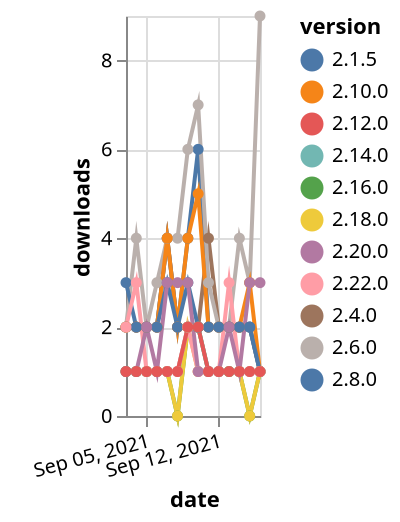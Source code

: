 {"$schema": "https://vega.github.io/schema/vega-lite/v5.json", "description": "A simple bar chart with embedded data.", "data": {"values": [{"date": "2021-09-03", "total": 3801, "delta": 2, "version": "2.4.0"}, {"date": "2021-09-04", "total": 3803, "delta": 2, "version": "2.4.0"}, {"date": "2021-09-05", "total": 3805, "delta": 2, "version": "2.4.0"}, {"date": "2021-09-06", "total": 3807, "delta": 2, "version": "2.4.0"}, {"date": "2021-09-07", "total": 3811, "delta": 4, "version": "2.4.0"}, {"date": "2021-09-08", "total": 3813, "delta": 2, "version": "2.4.0"}, {"date": "2021-09-09", "total": 3815, "delta": 2, "version": "2.4.0"}, {"date": "2021-09-10", "total": 3817, "delta": 2, "version": "2.4.0"}, {"date": "2021-09-11", "total": 3821, "delta": 4, "version": "2.4.0"}, {"date": "2021-09-12", "total": 3823, "delta": 2, "version": "2.4.0"}, {"date": "2021-09-13", "total": 3825, "delta": 2, "version": "2.4.0"}, {"date": "2021-09-14", "total": 3827, "delta": 2, "version": "2.4.0"}, {"date": "2021-09-15", "total": 3829, "delta": 2, "version": "2.4.0"}, {"date": "2021-09-16", "total": 3830, "delta": 1, "version": "2.4.0"}, {"date": "2021-09-03", "total": 237, "delta": 1, "version": "2.16.0"}, {"date": "2021-09-04", "total": 238, "delta": 1, "version": "2.16.0"}, {"date": "2021-09-05", "total": 239, "delta": 1, "version": "2.16.0"}, {"date": "2021-09-06", "total": 240, "delta": 1, "version": "2.16.0"}, {"date": "2021-09-07", "total": 241, "delta": 1, "version": "2.16.0"}, {"date": "2021-09-08", "total": 241, "delta": 0, "version": "2.16.0"}, {"date": "2021-09-09", "total": 243, "delta": 2, "version": "2.16.0"}, {"date": "2021-09-10", "total": 245, "delta": 2, "version": "2.16.0"}, {"date": "2021-09-11", "total": 246, "delta": 1, "version": "2.16.0"}, {"date": "2021-09-12", "total": 247, "delta": 1, "version": "2.16.0"}, {"date": "2021-09-13", "total": 248, "delta": 1, "version": "2.16.0"}, {"date": "2021-09-14", "total": 249, "delta": 1, "version": "2.16.0"}, {"date": "2021-09-15", "total": 249, "delta": 0, "version": "2.16.0"}, {"date": "2021-09-16", "total": 250, "delta": 1, "version": "2.16.0"}, {"date": "2021-09-03", "total": 5135, "delta": 2, "version": "2.8.0"}, {"date": "2021-09-04", "total": 5137, "delta": 2, "version": "2.8.0"}, {"date": "2021-09-05", "total": 5139, "delta": 2, "version": "2.8.0"}, {"date": "2021-09-06", "total": 5141, "delta": 2, "version": "2.8.0"}, {"date": "2021-09-07", "total": 5145, "delta": 4, "version": "2.8.0"}, {"date": "2021-09-08", "total": 5147, "delta": 2, "version": "2.8.0"}, {"date": "2021-09-09", "total": 5151, "delta": 4, "version": "2.8.0"}, {"date": "2021-09-10", "total": 5157, "delta": 6, "version": "2.8.0"}, {"date": "2021-09-11", "total": 5159, "delta": 2, "version": "2.8.0"}, {"date": "2021-09-12", "total": 5161, "delta": 2, "version": "2.8.0"}, {"date": "2021-09-13", "total": 5163, "delta": 2, "version": "2.8.0"}, {"date": "2021-09-14", "total": 5165, "delta": 2, "version": "2.8.0"}, {"date": "2021-09-15", "total": 5167, "delta": 2, "version": "2.8.0"}, {"date": "2021-09-16", "total": 5168, "delta": 1, "version": "2.8.0"}, {"date": "2021-09-03", "total": 4955, "delta": 2, "version": "2.6.0"}, {"date": "2021-09-04", "total": 4959, "delta": 4, "version": "2.6.0"}, {"date": "2021-09-05", "total": 4961, "delta": 2, "version": "2.6.0"}, {"date": "2021-09-06", "total": 4964, "delta": 3, "version": "2.6.0"}, {"date": "2021-09-07", "total": 4968, "delta": 4, "version": "2.6.0"}, {"date": "2021-09-08", "total": 4972, "delta": 4, "version": "2.6.0"}, {"date": "2021-09-09", "total": 4978, "delta": 6, "version": "2.6.0"}, {"date": "2021-09-10", "total": 4985, "delta": 7, "version": "2.6.0"}, {"date": "2021-09-11", "total": 4988, "delta": 3, "version": "2.6.0"}, {"date": "2021-09-12", "total": 4990, "delta": 2, "version": "2.6.0"}, {"date": "2021-09-13", "total": 4992, "delta": 2, "version": "2.6.0"}, {"date": "2021-09-14", "total": 4996, "delta": 4, "version": "2.6.0"}, {"date": "2021-09-15", "total": 4999, "delta": 3, "version": "2.6.0"}, {"date": "2021-09-16", "total": 5008, "delta": 9, "version": "2.6.0"}, {"date": "2021-09-03", "total": 3335, "delta": 2, "version": "2.10.0"}, {"date": "2021-09-04", "total": 3337, "delta": 2, "version": "2.10.0"}, {"date": "2021-09-05", "total": 3339, "delta": 2, "version": "2.10.0"}, {"date": "2021-09-06", "total": 3341, "delta": 2, "version": "2.10.0"}, {"date": "2021-09-07", "total": 3345, "delta": 4, "version": "2.10.0"}, {"date": "2021-09-08", "total": 3347, "delta": 2, "version": "2.10.0"}, {"date": "2021-09-09", "total": 3351, "delta": 4, "version": "2.10.0"}, {"date": "2021-09-10", "total": 3356, "delta": 5, "version": "2.10.0"}, {"date": "2021-09-11", "total": 3358, "delta": 2, "version": "2.10.0"}, {"date": "2021-09-12", "total": 3360, "delta": 2, "version": "2.10.0"}, {"date": "2021-09-13", "total": 3362, "delta": 2, "version": "2.10.0"}, {"date": "2021-09-14", "total": 3364, "delta": 2, "version": "2.10.0"}, {"date": "2021-09-15", "total": 3367, "delta": 3, "version": "2.10.0"}, {"date": "2021-09-16", "total": 3368, "delta": 1, "version": "2.10.0"}, {"date": "2021-09-03", "total": 5438, "delta": 3, "version": "2.1.5"}, {"date": "2021-09-04", "total": 5440, "delta": 2, "version": "2.1.5"}, {"date": "2021-09-05", "total": 5442, "delta": 2, "version": "2.1.5"}, {"date": "2021-09-06", "total": 5444, "delta": 2, "version": "2.1.5"}, {"date": "2021-09-07", "total": 5447, "delta": 3, "version": "2.1.5"}, {"date": "2021-09-08", "total": 5449, "delta": 2, "version": "2.1.5"}, {"date": "2021-09-09", "total": 5452, "delta": 3, "version": "2.1.5"}, {"date": "2021-09-10", "total": 5454, "delta": 2, "version": "2.1.5"}, {"date": "2021-09-11", "total": 5456, "delta": 2, "version": "2.1.5"}, {"date": "2021-09-12", "total": 5458, "delta": 2, "version": "2.1.5"}, {"date": "2021-09-13", "total": 5460, "delta": 2, "version": "2.1.5"}, {"date": "2021-09-14", "total": 5462, "delta": 2, "version": "2.1.5"}, {"date": "2021-09-15", "total": 5464, "delta": 2, "version": "2.1.5"}, {"date": "2021-09-16", "total": 5465, "delta": 1, "version": "2.1.5"}, {"date": "2021-09-03", "total": 191, "delta": 1, "version": "2.18.0"}, {"date": "2021-09-04", "total": 192, "delta": 1, "version": "2.18.0"}, {"date": "2021-09-05", "total": 193, "delta": 1, "version": "2.18.0"}, {"date": "2021-09-06", "total": 194, "delta": 1, "version": "2.18.0"}, {"date": "2021-09-07", "total": 195, "delta": 1, "version": "2.18.0"}, {"date": "2021-09-08", "total": 195, "delta": 0, "version": "2.18.0"}, {"date": "2021-09-09", "total": 197, "delta": 2, "version": "2.18.0"}, {"date": "2021-09-10", "total": 198, "delta": 1, "version": "2.18.0"}, {"date": "2021-09-11", "total": 199, "delta": 1, "version": "2.18.0"}, {"date": "2021-09-12", "total": 200, "delta": 1, "version": "2.18.0"}, {"date": "2021-09-13", "total": 201, "delta": 1, "version": "2.18.0"}, {"date": "2021-09-14", "total": 202, "delta": 1, "version": "2.18.0"}, {"date": "2021-09-15", "total": 202, "delta": 0, "version": "2.18.0"}, {"date": "2021-09-16", "total": 203, "delta": 1, "version": "2.18.0"}, {"date": "2021-09-03", "total": 226, "delta": 1, "version": "2.14.0"}, {"date": "2021-09-04", "total": 227, "delta": 1, "version": "2.14.0"}, {"date": "2021-09-05", "total": 228, "delta": 1, "version": "2.14.0"}, {"date": "2021-09-06", "total": 229, "delta": 1, "version": "2.14.0"}, {"date": "2021-09-07", "total": 230, "delta": 1, "version": "2.14.0"}, {"date": "2021-09-08", "total": 231, "delta": 1, "version": "2.14.0"}, {"date": "2021-09-09", "total": 233, "delta": 2, "version": "2.14.0"}, {"date": "2021-09-10", "total": 235, "delta": 2, "version": "2.14.0"}, {"date": "2021-09-11", "total": 236, "delta": 1, "version": "2.14.0"}, {"date": "2021-09-12", "total": 237, "delta": 1, "version": "2.14.0"}, {"date": "2021-09-13", "total": 238, "delta": 1, "version": "2.14.0"}, {"date": "2021-09-14", "total": 239, "delta": 1, "version": "2.14.0"}, {"date": "2021-09-15", "total": 240, "delta": 1, "version": "2.14.0"}, {"date": "2021-09-16", "total": 241, "delta": 1, "version": "2.14.0"}, {"date": "2021-09-03", "total": 132, "delta": 2, "version": "2.22.0"}, {"date": "2021-09-04", "total": 135, "delta": 3, "version": "2.22.0"}, {"date": "2021-09-05", "total": 136, "delta": 1, "version": "2.22.0"}, {"date": "2021-09-06", "total": 137, "delta": 1, "version": "2.22.0"}, {"date": "2021-09-07", "total": 138, "delta": 1, "version": "2.22.0"}, {"date": "2021-09-08", "total": 139, "delta": 1, "version": "2.22.0"}, {"date": "2021-09-09", "total": 141, "delta": 2, "version": "2.22.0"}, {"date": "2021-09-10", "total": 142, "delta": 1, "version": "2.22.0"}, {"date": "2021-09-11", "total": 143, "delta": 1, "version": "2.22.0"}, {"date": "2021-09-12", "total": 144, "delta": 1, "version": "2.22.0"}, {"date": "2021-09-13", "total": 147, "delta": 3, "version": "2.22.0"}, {"date": "2021-09-14", "total": 148, "delta": 1, "version": "2.22.0"}, {"date": "2021-09-15", "total": 149, "delta": 1, "version": "2.22.0"}, {"date": "2021-09-16", "total": 150, "delta": 1, "version": "2.22.0"}, {"date": "2021-09-03", "total": 274, "delta": 1, "version": "2.20.0"}, {"date": "2021-09-04", "total": 275, "delta": 1, "version": "2.20.0"}, {"date": "2021-09-05", "total": 277, "delta": 2, "version": "2.20.0"}, {"date": "2021-09-06", "total": 278, "delta": 1, "version": "2.20.0"}, {"date": "2021-09-07", "total": 281, "delta": 3, "version": "2.20.0"}, {"date": "2021-09-08", "total": 284, "delta": 3, "version": "2.20.0"}, {"date": "2021-09-09", "total": 287, "delta": 3, "version": "2.20.0"}, {"date": "2021-09-10", "total": 288, "delta": 1, "version": "2.20.0"}, {"date": "2021-09-11", "total": 289, "delta": 1, "version": "2.20.0"}, {"date": "2021-09-12", "total": 290, "delta": 1, "version": "2.20.0"}, {"date": "2021-09-13", "total": 292, "delta": 2, "version": "2.20.0"}, {"date": "2021-09-14", "total": 293, "delta": 1, "version": "2.20.0"}, {"date": "2021-09-15", "total": 296, "delta": 3, "version": "2.20.0"}, {"date": "2021-09-16", "total": 299, "delta": 3, "version": "2.20.0"}, {"date": "2021-09-03", "total": 1159, "delta": 1, "version": "2.12.0"}, {"date": "2021-09-04", "total": 1160, "delta": 1, "version": "2.12.0"}, {"date": "2021-09-05", "total": 1161, "delta": 1, "version": "2.12.0"}, {"date": "2021-09-06", "total": 1162, "delta": 1, "version": "2.12.0"}, {"date": "2021-09-07", "total": 1163, "delta": 1, "version": "2.12.0"}, {"date": "2021-09-08", "total": 1164, "delta": 1, "version": "2.12.0"}, {"date": "2021-09-09", "total": 1166, "delta": 2, "version": "2.12.0"}, {"date": "2021-09-10", "total": 1168, "delta": 2, "version": "2.12.0"}, {"date": "2021-09-11", "total": 1169, "delta": 1, "version": "2.12.0"}, {"date": "2021-09-12", "total": 1170, "delta": 1, "version": "2.12.0"}, {"date": "2021-09-13", "total": 1171, "delta": 1, "version": "2.12.0"}, {"date": "2021-09-14", "total": 1172, "delta": 1, "version": "2.12.0"}, {"date": "2021-09-15", "total": 1173, "delta": 1, "version": "2.12.0"}, {"date": "2021-09-16", "total": 1174, "delta": 1, "version": "2.12.0"}]}, "width": "container", "mark": {"type": "line", "point": {"filled": true}}, "encoding": {"x": {"field": "date", "type": "temporal", "timeUnit": "yearmonthdate", "title": "date", "axis": {"labelAngle": -15}}, "y": {"field": "delta", "type": "quantitative", "title": "downloads"}, "color": {"field": "version", "type": "nominal"}, "tooltip": {"field": "delta"}}}
